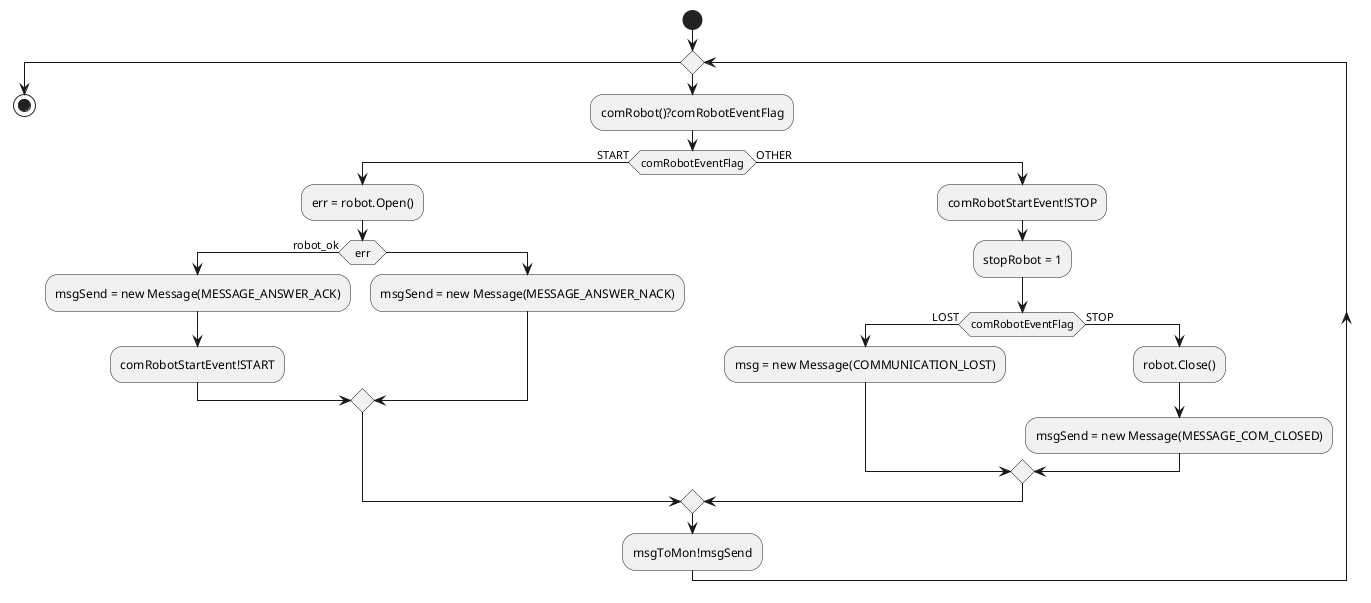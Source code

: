 @startuml th_com_robot

skinparam monochrome true

start

while  ( )
    :comRobot()?comRobotEventFlag;
    if (comRobotEventFlag) then (START)
        :err = robot.Open();
        if (err) then (robot_ok)
            :msgSend = new Message(MESSAGE_ANSWER_ACK);
            :comRobotStartEvent!START;
        else
            :msgSend = new Message(MESSAGE_ANSWER_NACK);
        endif

    else (OTHER)
        :comRobotStartEvent!STOP;
        :stopRobot = 1;
        if (comRobotEventFlag) then (LOST) 
            :msg = new Message(COMMUNICATION_LOST);
        else (STOP)
            
            :robot.Close();
            :msgSend = new Message(MESSAGE_COM_CLOSED);

            'Check message type
        endif
    endif
    :msgToMon!msgSend;
endwhile
stop
@enduml
